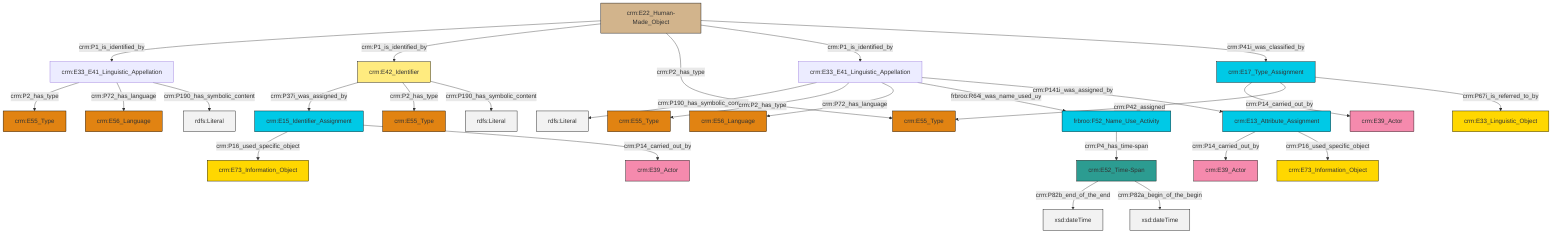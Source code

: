 graph TD
classDef Literal fill:#f2f2f2,stroke:#000000;
classDef CRM_Entity fill:#FFFFFF,stroke:#000000;
classDef Temporal_Entity fill:#00C9E6, stroke:#000000;
classDef Type fill:#E18312, stroke:#000000;
classDef Time-Span fill:#2C9C91, stroke:#000000;
classDef Appellation fill:#FFEB7F, stroke:#000000;
classDef Place fill:#008836, stroke:#000000;
classDef Persistent_Item fill:#B266B2, stroke:#000000;
classDef Conceptual_Object fill:#FFD700, stroke:#000000;
classDef Physical_Thing fill:#D2B48C, stroke:#000000;
classDef Actor fill:#f58aad, stroke:#000000;
classDef PC_Classes fill:#4ce600, stroke:#000000;
classDef Multi fill:#cccccc,stroke:#000000;

2["crm:E42_Identifier"]:::Appellation -->|crm:P37i_was_assigned_by| 4["crm:E15_Identifier_Assignment"]:::Temporal_Entity
2["crm:E42_Identifier"]:::Appellation -->|crm:P2_has_type| 7["crm:E55_Type"]:::Type
4["crm:E15_Identifier_Assignment"]:::Temporal_Entity -->|crm:P16_used_specific_object| 10["crm:E73_Information_Object"]:::Conceptual_Object
2["crm:E42_Identifier"]:::Appellation -->|crm:P190_has_symbolic_content| 18[rdfs:Literal]:::Literal
19["crm:E22_Human-Made_Object"]:::Physical_Thing -->|crm:P1_is_identified_by| 12["crm:E33_E41_Linguistic_Appellation"]:::Default
20["crm:E17_Type_Assignment"]:::Temporal_Entity -->|crm:P14_carried_out_by| 16["crm:E39_Actor"]:::Actor
22["crm:E33_E41_Linguistic_Appellation"]:::Default -->|crm:P190_has_symbolic_content| 24[rdfs:Literal]:::Literal
27["crm:E52_Time-Span"]:::Time-Span -->|crm:P82b_end_of_the_end| 28[xsd:dateTime]:::Literal
20["crm:E17_Type_Assignment"]:::Temporal_Entity -->|crm:P42_assigned| 29["crm:E55_Type"]:::Type
4["crm:E15_Identifier_Assignment"]:::Temporal_Entity -->|crm:P14_carried_out_by| 14["crm:E39_Actor"]:::Actor
31["crm:E13_Attribute_Assignment"]:::Temporal_Entity -->|crm:P14_carried_out_by| 32["crm:E39_Actor"]:::Actor
31["crm:E13_Attribute_Assignment"]:::Temporal_Entity -->|crm:P16_used_specific_object| 33["crm:E73_Information_Object"]:::Conceptual_Object
12["crm:E33_E41_Linguistic_Appellation"]:::Default -->|crm:P2_has_type| 8["crm:E55_Type"]:::Type
12["crm:E33_E41_Linguistic_Appellation"]:::Default -->|crm:P72_has_language| 25["crm:E56_Language"]:::Type
19["crm:E22_Human-Made_Object"]:::Physical_Thing -->|crm:P1_is_identified_by| 2["crm:E42_Identifier"]:::Appellation
12["crm:E33_E41_Linguistic_Appellation"]:::Default -->|crm:P190_has_symbolic_content| 36[rdfs:Literal]:::Literal
27["crm:E52_Time-Span"]:::Time-Span -->|crm:P82a_begin_of_the_begin| 37[xsd:dateTime]:::Literal
20["crm:E17_Type_Assignment"]:::Temporal_Entity -->|crm:P67i_is_referred_to_by| 0["crm:E33_Linguistic_Object"]:::Conceptual_Object
39["frbroo:F52_Name_Use_Activity"]:::Temporal_Entity -->|crm:P4_has_time-span| 27["crm:E52_Time-Span"]:::Time-Span
22["crm:E33_E41_Linguistic_Appellation"]:::Default -->|crm:P2_has_type| 5["crm:E55_Type"]:::Type
22["crm:E33_E41_Linguistic_Appellation"]:::Default -->|crm:P72_has_language| 42["crm:E56_Language"]:::Type
22["crm:E33_E41_Linguistic_Appellation"]:::Default -->|frbroo:R64i_was_name_used_by| 39["frbroo:F52_Name_Use_Activity"]:::Temporal_Entity
19["crm:E22_Human-Made_Object"]:::Physical_Thing -->|crm:P2_has_type| 29["crm:E55_Type"]:::Type
22["crm:E33_E41_Linguistic_Appellation"]:::Default -->|crm:P141i_was_assigned_by| 31["crm:E13_Attribute_Assignment"]:::Temporal_Entity
19["crm:E22_Human-Made_Object"]:::Physical_Thing -->|crm:P1_is_identified_by| 22["crm:E33_E41_Linguistic_Appellation"]:::Default
19["crm:E22_Human-Made_Object"]:::Physical_Thing -->|crm:P41i_was_classified_by| 20["crm:E17_Type_Assignment"]:::Temporal_Entity